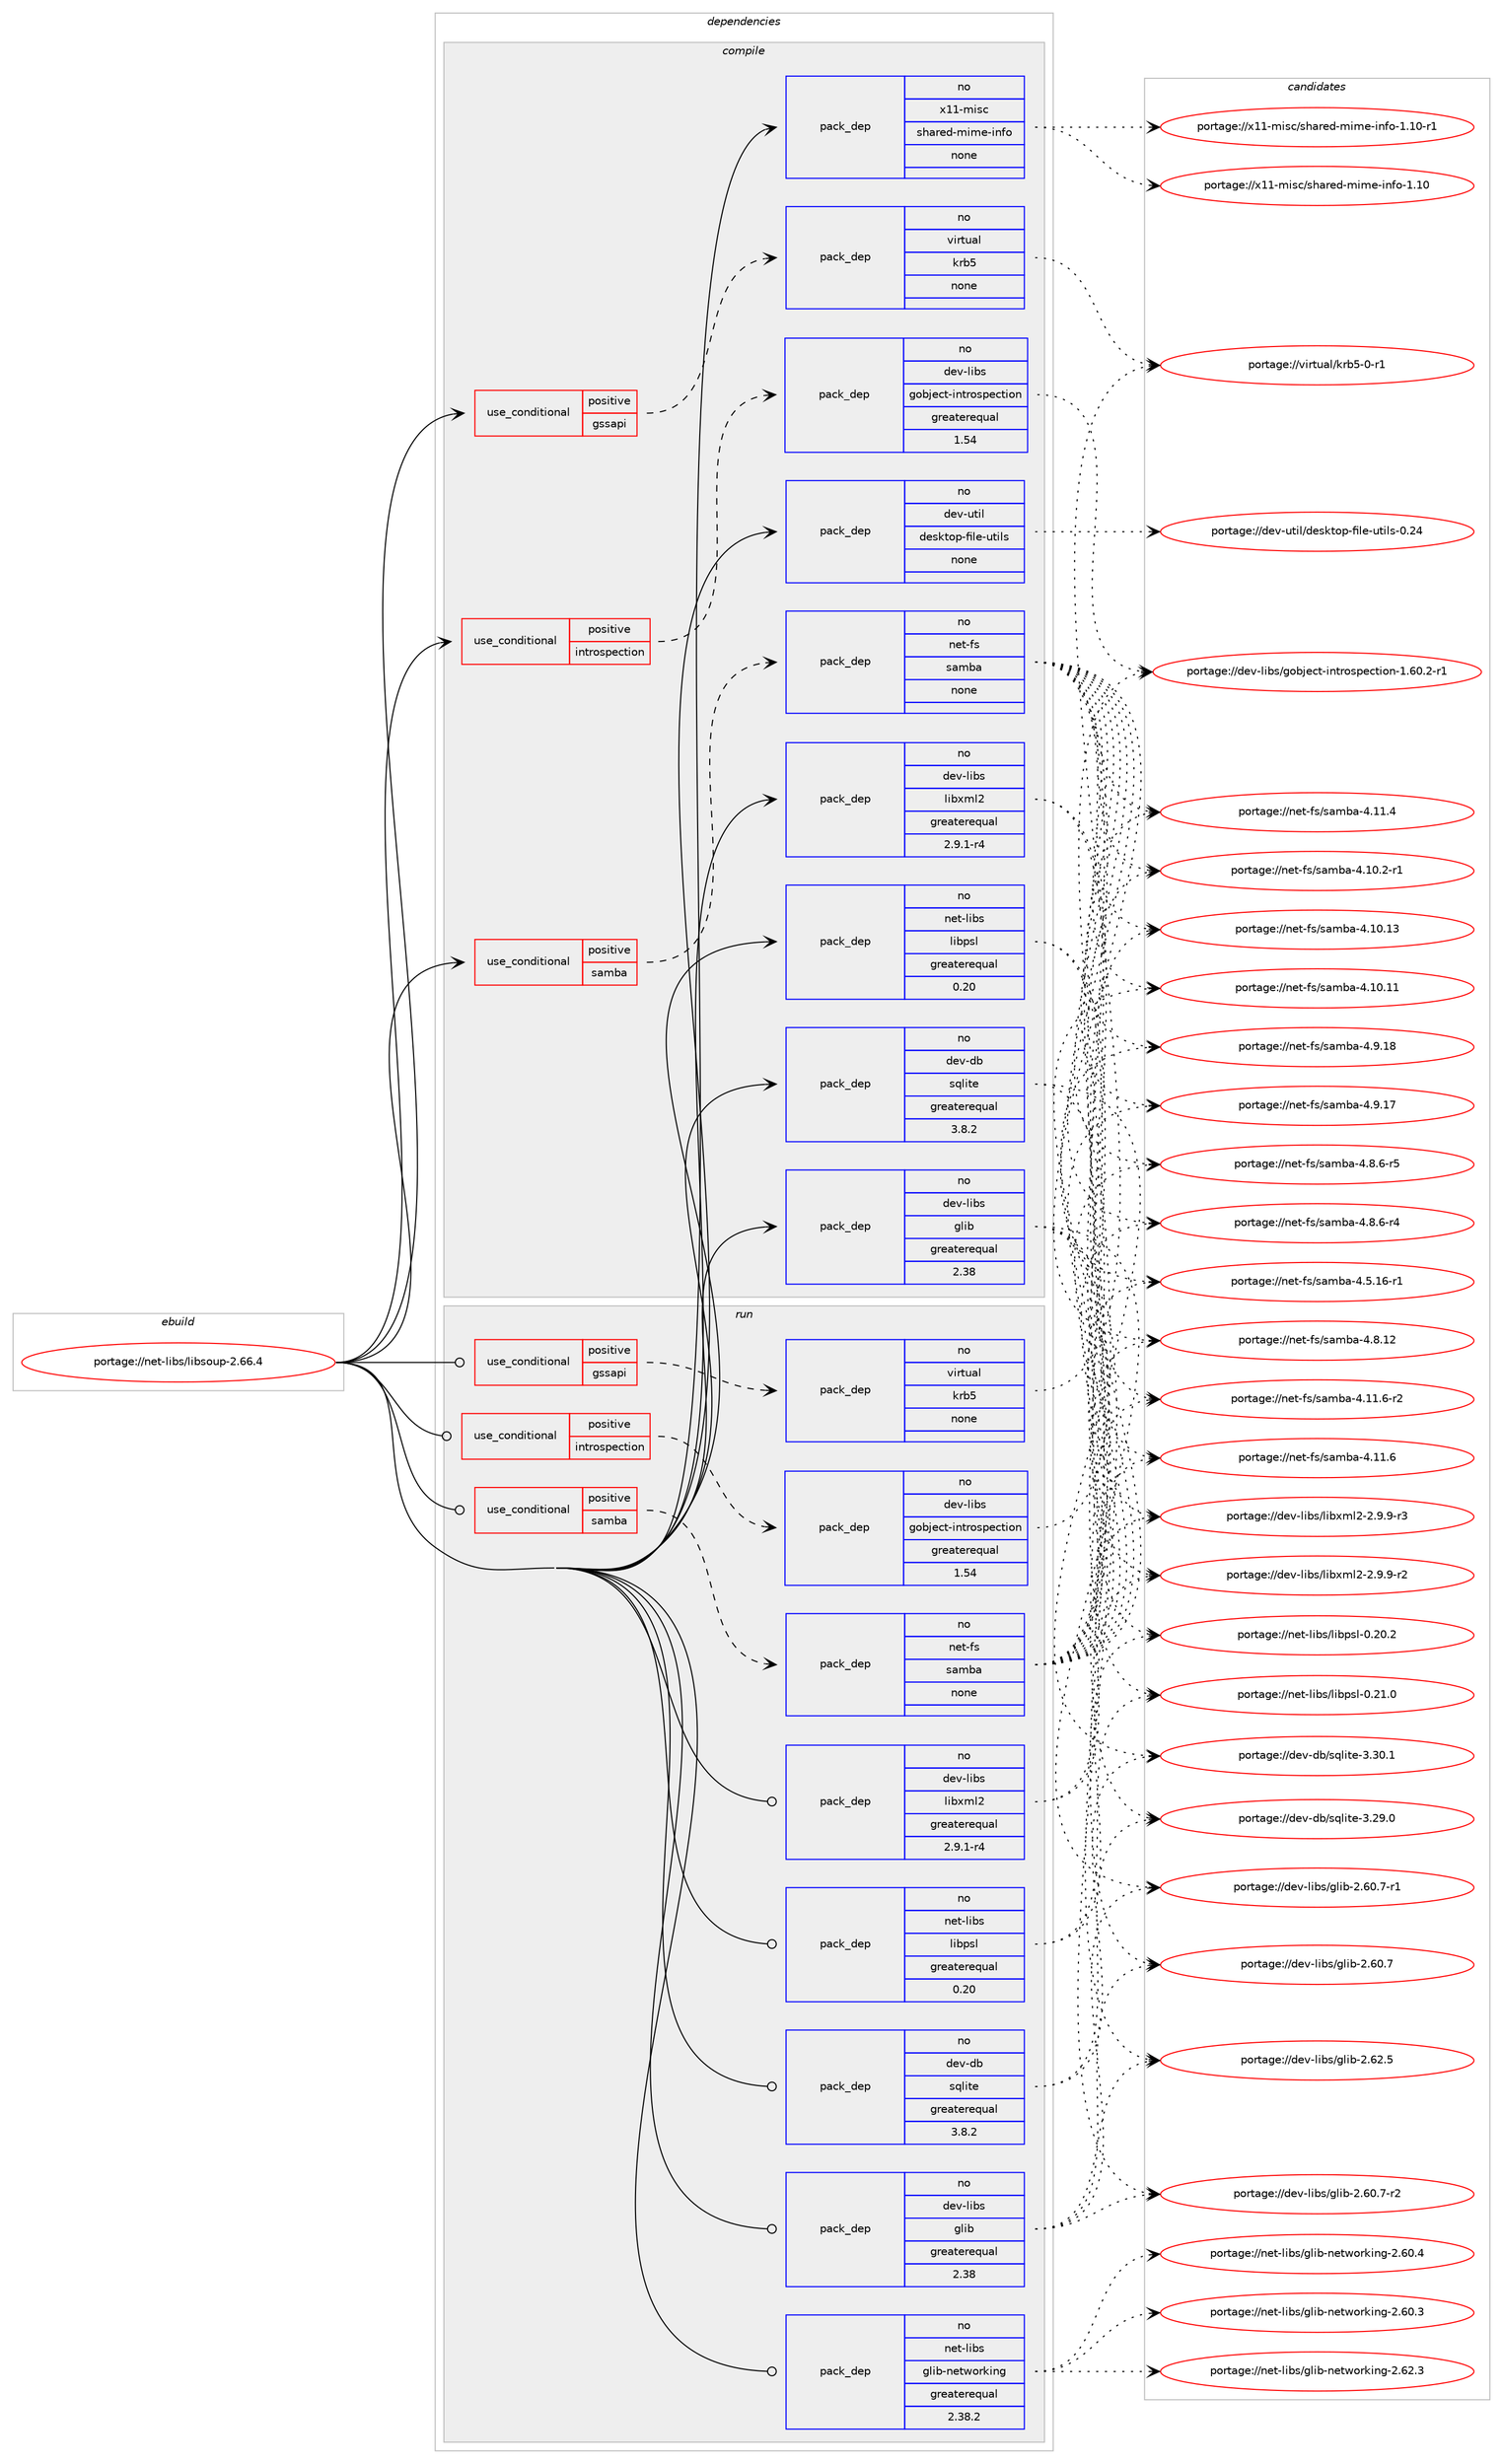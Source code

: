 digraph prolog {

# *************
# Graph options
# *************

newrank=true;
concentrate=true;
compound=true;
graph [rankdir=LR,fontname=Helvetica,fontsize=10,ranksep=1.5];#, ranksep=2.5, nodesep=0.2];
edge  [arrowhead=vee];
node  [fontname=Helvetica,fontsize=10];

# **********
# The ebuild
# **********

subgraph cluster_leftcol {
color=gray;
rank=same;
label=<<i>ebuild</i>>;
id [label="portage://net-libs/libsoup-2.66.4", color=red, width=4, href="../net-libs/libsoup-2.66.4.svg"];
}

# ****************
# The dependencies
# ****************

subgraph cluster_midcol {
color=gray;
label=<<i>dependencies</i>>;
subgraph cluster_compile {
fillcolor="#eeeeee";
style=filled;
label=<<i>compile</i>>;
subgraph cond19224 {
dependency87957 [label=<<TABLE BORDER="0" CELLBORDER="1" CELLSPACING="0" CELLPADDING="4"><TR><TD ROWSPAN="3" CELLPADDING="10">use_conditional</TD></TR><TR><TD>positive</TD></TR><TR><TD>gssapi</TD></TR></TABLE>>, shape=none, color=red];
subgraph pack67085 {
dependency87958 [label=<<TABLE BORDER="0" CELLBORDER="1" CELLSPACING="0" CELLPADDING="4" WIDTH="220"><TR><TD ROWSPAN="6" CELLPADDING="30">pack_dep</TD></TR><TR><TD WIDTH="110">no</TD></TR><TR><TD>virtual</TD></TR><TR><TD>krb5</TD></TR><TR><TD>none</TD></TR><TR><TD></TD></TR></TABLE>>, shape=none, color=blue];
}
dependency87957:e -> dependency87958:w [weight=20,style="dashed",arrowhead="vee"];
}
id:e -> dependency87957:w [weight=20,style="solid",arrowhead="vee"];
subgraph cond19225 {
dependency87959 [label=<<TABLE BORDER="0" CELLBORDER="1" CELLSPACING="0" CELLPADDING="4"><TR><TD ROWSPAN="3" CELLPADDING="10">use_conditional</TD></TR><TR><TD>positive</TD></TR><TR><TD>introspection</TD></TR></TABLE>>, shape=none, color=red];
subgraph pack67086 {
dependency87960 [label=<<TABLE BORDER="0" CELLBORDER="1" CELLSPACING="0" CELLPADDING="4" WIDTH="220"><TR><TD ROWSPAN="6" CELLPADDING="30">pack_dep</TD></TR><TR><TD WIDTH="110">no</TD></TR><TR><TD>dev-libs</TD></TR><TR><TD>gobject-introspection</TD></TR><TR><TD>greaterequal</TD></TR><TR><TD>1.54</TD></TR></TABLE>>, shape=none, color=blue];
}
dependency87959:e -> dependency87960:w [weight=20,style="dashed",arrowhead="vee"];
}
id:e -> dependency87959:w [weight=20,style="solid",arrowhead="vee"];
subgraph cond19226 {
dependency87961 [label=<<TABLE BORDER="0" CELLBORDER="1" CELLSPACING="0" CELLPADDING="4"><TR><TD ROWSPAN="3" CELLPADDING="10">use_conditional</TD></TR><TR><TD>positive</TD></TR><TR><TD>samba</TD></TR></TABLE>>, shape=none, color=red];
subgraph pack67087 {
dependency87962 [label=<<TABLE BORDER="0" CELLBORDER="1" CELLSPACING="0" CELLPADDING="4" WIDTH="220"><TR><TD ROWSPAN="6" CELLPADDING="30">pack_dep</TD></TR><TR><TD WIDTH="110">no</TD></TR><TR><TD>net-fs</TD></TR><TR><TD>samba</TD></TR><TR><TD>none</TD></TR><TR><TD></TD></TR></TABLE>>, shape=none, color=blue];
}
dependency87961:e -> dependency87962:w [weight=20,style="dashed",arrowhead="vee"];
}
id:e -> dependency87961:w [weight=20,style="solid",arrowhead="vee"];
subgraph pack67088 {
dependency87963 [label=<<TABLE BORDER="0" CELLBORDER="1" CELLSPACING="0" CELLPADDING="4" WIDTH="220"><TR><TD ROWSPAN="6" CELLPADDING="30">pack_dep</TD></TR><TR><TD WIDTH="110">no</TD></TR><TR><TD>dev-db</TD></TR><TR><TD>sqlite</TD></TR><TR><TD>greaterequal</TD></TR><TR><TD>3.8.2</TD></TR></TABLE>>, shape=none, color=blue];
}
id:e -> dependency87963:w [weight=20,style="solid",arrowhead="vee"];
subgraph pack67089 {
dependency87964 [label=<<TABLE BORDER="0" CELLBORDER="1" CELLSPACING="0" CELLPADDING="4" WIDTH="220"><TR><TD ROWSPAN="6" CELLPADDING="30">pack_dep</TD></TR><TR><TD WIDTH="110">no</TD></TR><TR><TD>dev-libs</TD></TR><TR><TD>glib</TD></TR><TR><TD>greaterequal</TD></TR><TR><TD>2.38</TD></TR></TABLE>>, shape=none, color=blue];
}
id:e -> dependency87964:w [weight=20,style="solid",arrowhead="vee"];
subgraph pack67090 {
dependency87965 [label=<<TABLE BORDER="0" CELLBORDER="1" CELLSPACING="0" CELLPADDING="4" WIDTH="220"><TR><TD ROWSPAN="6" CELLPADDING="30">pack_dep</TD></TR><TR><TD WIDTH="110">no</TD></TR><TR><TD>dev-libs</TD></TR><TR><TD>libxml2</TD></TR><TR><TD>greaterequal</TD></TR><TR><TD>2.9.1-r4</TD></TR></TABLE>>, shape=none, color=blue];
}
id:e -> dependency87965:w [weight=20,style="solid",arrowhead="vee"];
subgraph pack67091 {
dependency87966 [label=<<TABLE BORDER="0" CELLBORDER="1" CELLSPACING="0" CELLPADDING="4" WIDTH="220"><TR><TD ROWSPAN="6" CELLPADDING="30">pack_dep</TD></TR><TR><TD WIDTH="110">no</TD></TR><TR><TD>dev-util</TD></TR><TR><TD>desktop-file-utils</TD></TR><TR><TD>none</TD></TR><TR><TD></TD></TR></TABLE>>, shape=none, color=blue];
}
id:e -> dependency87966:w [weight=20,style="solid",arrowhead="vee"];
subgraph pack67092 {
dependency87967 [label=<<TABLE BORDER="0" CELLBORDER="1" CELLSPACING="0" CELLPADDING="4" WIDTH="220"><TR><TD ROWSPAN="6" CELLPADDING="30">pack_dep</TD></TR><TR><TD WIDTH="110">no</TD></TR><TR><TD>net-libs</TD></TR><TR><TD>libpsl</TD></TR><TR><TD>greaterequal</TD></TR><TR><TD>0.20</TD></TR></TABLE>>, shape=none, color=blue];
}
id:e -> dependency87967:w [weight=20,style="solid",arrowhead="vee"];
subgraph pack67093 {
dependency87968 [label=<<TABLE BORDER="0" CELLBORDER="1" CELLSPACING="0" CELLPADDING="4" WIDTH="220"><TR><TD ROWSPAN="6" CELLPADDING="30">pack_dep</TD></TR><TR><TD WIDTH="110">no</TD></TR><TR><TD>x11-misc</TD></TR><TR><TD>shared-mime-info</TD></TR><TR><TD>none</TD></TR><TR><TD></TD></TR></TABLE>>, shape=none, color=blue];
}
id:e -> dependency87968:w [weight=20,style="solid",arrowhead="vee"];
}
subgraph cluster_compileandrun {
fillcolor="#eeeeee";
style=filled;
label=<<i>compile and run</i>>;
}
subgraph cluster_run {
fillcolor="#eeeeee";
style=filled;
label=<<i>run</i>>;
subgraph cond19227 {
dependency87969 [label=<<TABLE BORDER="0" CELLBORDER="1" CELLSPACING="0" CELLPADDING="4"><TR><TD ROWSPAN="3" CELLPADDING="10">use_conditional</TD></TR><TR><TD>positive</TD></TR><TR><TD>gssapi</TD></TR></TABLE>>, shape=none, color=red];
subgraph pack67094 {
dependency87970 [label=<<TABLE BORDER="0" CELLBORDER="1" CELLSPACING="0" CELLPADDING="4" WIDTH="220"><TR><TD ROWSPAN="6" CELLPADDING="30">pack_dep</TD></TR><TR><TD WIDTH="110">no</TD></TR><TR><TD>virtual</TD></TR><TR><TD>krb5</TD></TR><TR><TD>none</TD></TR><TR><TD></TD></TR></TABLE>>, shape=none, color=blue];
}
dependency87969:e -> dependency87970:w [weight=20,style="dashed",arrowhead="vee"];
}
id:e -> dependency87969:w [weight=20,style="solid",arrowhead="odot"];
subgraph cond19228 {
dependency87971 [label=<<TABLE BORDER="0" CELLBORDER="1" CELLSPACING="0" CELLPADDING="4"><TR><TD ROWSPAN="3" CELLPADDING="10">use_conditional</TD></TR><TR><TD>positive</TD></TR><TR><TD>introspection</TD></TR></TABLE>>, shape=none, color=red];
subgraph pack67095 {
dependency87972 [label=<<TABLE BORDER="0" CELLBORDER="1" CELLSPACING="0" CELLPADDING="4" WIDTH="220"><TR><TD ROWSPAN="6" CELLPADDING="30">pack_dep</TD></TR><TR><TD WIDTH="110">no</TD></TR><TR><TD>dev-libs</TD></TR><TR><TD>gobject-introspection</TD></TR><TR><TD>greaterequal</TD></TR><TR><TD>1.54</TD></TR></TABLE>>, shape=none, color=blue];
}
dependency87971:e -> dependency87972:w [weight=20,style="dashed",arrowhead="vee"];
}
id:e -> dependency87971:w [weight=20,style="solid",arrowhead="odot"];
subgraph cond19229 {
dependency87973 [label=<<TABLE BORDER="0" CELLBORDER="1" CELLSPACING="0" CELLPADDING="4"><TR><TD ROWSPAN="3" CELLPADDING="10">use_conditional</TD></TR><TR><TD>positive</TD></TR><TR><TD>samba</TD></TR></TABLE>>, shape=none, color=red];
subgraph pack67096 {
dependency87974 [label=<<TABLE BORDER="0" CELLBORDER="1" CELLSPACING="0" CELLPADDING="4" WIDTH="220"><TR><TD ROWSPAN="6" CELLPADDING="30">pack_dep</TD></TR><TR><TD WIDTH="110">no</TD></TR><TR><TD>net-fs</TD></TR><TR><TD>samba</TD></TR><TR><TD>none</TD></TR><TR><TD></TD></TR></TABLE>>, shape=none, color=blue];
}
dependency87973:e -> dependency87974:w [weight=20,style="dashed",arrowhead="vee"];
}
id:e -> dependency87973:w [weight=20,style="solid",arrowhead="odot"];
subgraph pack67097 {
dependency87975 [label=<<TABLE BORDER="0" CELLBORDER="1" CELLSPACING="0" CELLPADDING="4" WIDTH="220"><TR><TD ROWSPAN="6" CELLPADDING="30">pack_dep</TD></TR><TR><TD WIDTH="110">no</TD></TR><TR><TD>dev-db</TD></TR><TR><TD>sqlite</TD></TR><TR><TD>greaterequal</TD></TR><TR><TD>3.8.2</TD></TR></TABLE>>, shape=none, color=blue];
}
id:e -> dependency87975:w [weight=20,style="solid",arrowhead="odot"];
subgraph pack67098 {
dependency87976 [label=<<TABLE BORDER="0" CELLBORDER="1" CELLSPACING="0" CELLPADDING="4" WIDTH="220"><TR><TD ROWSPAN="6" CELLPADDING="30">pack_dep</TD></TR><TR><TD WIDTH="110">no</TD></TR><TR><TD>dev-libs</TD></TR><TR><TD>glib</TD></TR><TR><TD>greaterequal</TD></TR><TR><TD>2.38</TD></TR></TABLE>>, shape=none, color=blue];
}
id:e -> dependency87976:w [weight=20,style="solid",arrowhead="odot"];
subgraph pack67099 {
dependency87977 [label=<<TABLE BORDER="0" CELLBORDER="1" CELLSPACING="0" CELLPADDING="4" WIDTH="220"><TR><TD ROWSPAN="6" CELLPADDING="30">pack_dep</TD></TR><TR><TD WIDTH="110">no</TD></TR><TR><TD>dev-libs</TD></TR><TR><TD>libxml2</TD></TR><TR><TD>greaterequal</TD></TR><TR><TD>2.9.1-r4</TD></TR></TABLE>>, shape=none, color=blue];
}
id:e -> dependency87977:w [weight=20,style="solid",arrowhead="odot"];
subgraph pack67100 {
dependency87978 [label=<<TABLE BORDER="0" CELLBORDER="1" CELLSPACING="0" CELLPADDING="4" WIDTH="220"><TR><TD ROWSPAN="6" CELLPADDING="30">pack_dep</TD></TR><TR><TD WIDTH="110">no</TD></TR><TR><TD>net-libs</TD></TR><TR><TD>glib-networking</TD></TR><TR><TD>greaterequal</TD></TR><TR><TD>2.38.2</TD></TR></TABLE>>, shape=none, color=blue];
}
id:e -> dependency87978:w [weight=20,style="solid",arrowhead="odot"];
subgraph pack67101 {
dependency87979 [label=<<TABLE BORDER="0" CELLBORDER="1" CELLSPACING="0" CELLPADDING="4" WIDTH="220"><TR><TD ROWSPAN="6" CELLPADDING="30">pack_dep</TD></TR><TR><TD WIDTH="110">no</TD></TR><TR><TD>net-libs</TD></TR><TR><TD>libpsl</TD></TR><TR><TD>greaterequal</TD></TR><TR><TD>0.20</TD></TR></TABLE>>, shape=none, color=blue];
}
id:e -> dependency87979:w [weight=20,style="solid",arrowhead="odot"];
}
}

# **************
# The candidates
# **************

subgraph cluster_choices {
rank=same;
color=gray;
label=<<i>candidates</i>>;

subgraph choice67085 {
color=black;
nodesep=1;
choice1181051141161179710847107114985345484511449 [label="portage://virtual/krb5-0-r1", color=red, width=4,href="../virtual/krb5-0-r1.svg"];
dependency87958:e -> choice1181051141161179710847107114985345484511449:w [style=dotted,weight="100"];
}
subgraph choice67086 {
color=black;
nodesep=1;
choice10010111845108105981154710311198106101991164510511011611411111511210199116105111110454946544846504511449 [label="portage://dev-libs/gobject-introspection-1.60.2-r1", color=red, width=4,href="../dev-libs/gobject-introspection-1.60.2-r1.svg"];
dependency87960:e -> choice10010111845108105981154710311198106101991164510511011611411111511210199116105111110454946544846504511449:w [style=dotted,weight="100"];
}
subgraph choice67087 {
color=black;
nodesep=1;
choice110101116451021154711597109989745524657464956 [label="portage://net-fs/samba-4.9.18", color=red, width=4,href="../net-fs/samba-4.9.18.svg"];
choice110101116451021154711597109989745524657464955 [label="portage://net-fs/samba-4.9.17", color=red, width=4,href="../net-fs/samba-4.9.17.svg"];
choice11010111645102115471159710998974552465646544511453 [label="portage://net-fs/samba-4.8.6-r5", color=red, width=4,href="../net-fs/samba-4.8.6-r5.svg"];
choice11010111645102115471159710998974552465646544511452 [label="portage://net-fs/samba-4.8.6-r4", color=red, width=4,href="../net-fs/samba-4.8.6-r4.svg"];
choice110101116451021154711597109989745524656464950 [label="portage://net-fs/samba-4.8.12", color=red, width=4,href="../net-fs/samba-4.8.12.svg"];
choice1101011164510211547115971099897455246534649544511449 [label="portage://net-fs/samba-4.5.16-r1", color=red, width=4,href="../net-fs/samba-4.5.16-r1.svg"];
choice1101011164510211547115971099897455246494946544511450 [label="portage://net-fs/samba-4.11.6-r2", color=red, width=4,href="../net-fs/samba-4.11.6-r2.svg"];
choice110101116451021154711597109989745524649494654 [label="portage://net-fs/samba-4.11.6", color=red, width=4,href="../net-fs/samba-4.11.6.svg"];
choice110101116451021154711597109989745524649494652 [label="portage://net-fs/samba-4.11.4", color=red, width=4,href="../net-fs/samba-4.11.4.svg"];
choice1101011164510211547115971099897455246494846504511449 [label="portage://net-fs/samba-4.10.2-r1", color=red, width=4,href="../net-fs/samba-4.10.2-r1.svg"];
choice11010111645102115471159710998974552464948464951 [label="portage://net-fs/samba-4.10.13", color=red, width=4,href="../net-fs/samba-4.10.13.svg"];
choice11010111645102115471159710998974552464948464949 [label="portage://net-fs/samba-4.10.11", color=red, width=4,href="../net-fs/samba-4.10.11.svg"];
dependency87962:e -> choice110101116451021154711597109989745524657464956:w [style=dotted,weight="100"];
dependency87962:e -> choice110101116451021154711597109989745524657464955:w [style=dotted,weight="100"];
dependency87962:e -> choice11010111645102115471159710998974552465646544511453:w [style=dotted,weight="100"];
dependency87962:e -> choice11010111645102115471159710998974552465646544511452:w [style=dotted,weight="100"];
dependency87962:e -> choice110101116451021154711597109989745524656464950:w [style=dotted,weight="100"];
dependency87962:e -> choice1101011164510211547115971099897455246534649544511449:w [style=dotted,weight="100"];
dependency87962:e -> choice1101011164510211547115971099897455246494946544511450:w [style=dotted,weight="100"];
dependency87962:e -> choice110101116451021154711597109989745524649494654:w [style=dotted,weight="100"];
dependency87962:e -> choice110101116451021154711597109989745524649494652:w [style=dotted,weight="100"];
dependency87962:e -> choice1101011164510211547115971099897455246494846504511449:w [style=dotted,weight="100"];
dependency87962:e -> choice11010111645102115471159710998974552464948464951:w [style=dotted,weight="100"];
dependency87962:e -> choice11010111645102115471159710998974552464948464949:w [style=dotted,weight="100"];
}
subgraph choice67088 {
color=black;
nodesep=1;
choice10010111845100984711511310810511610145514651484649 [label="portage://dev-db/sqlite-3.30.1", color=red, width=4,href="../dev-db/sqlite-3.30.1.svg"];
choice10010111845100984711511310810511610145514650574648 [label="portage://dev-db/sqlite-3.29.0", color=red, width=4,href="../dev-db/sqlite-3.29.0.svg"];
dependency87963:e -> choice10010111845100984711511310810511610145514651484649:w [style=dotted,weight="100"];
dependency87963:e -> choice10010111845100984711511310810511610145514650574648:w [style=dotted,weight="100"];
}
subgraph choice67089 {
color=black;
nodesep=1;
choice1001011184510810598115471031081059845504654504653 [label="portage://dev-libs/glib-2.62.5", color=red, width=4,href="../dev-libs/glib-2.62.5.svg"];
choice10010111845108105981154710310810598455046544846554511450 [label="portage://dev-libs/glib-2.60.7-r2", color=red, width=4,href="../dev-libs/glib-2.60.7-r2.svg"];
choice10010111845108105981154710310810598455046544846554511449 [label="portage://dev-libs/glib-2.60.7-r1", color=red, width=4,href="../dev-libs/glib-2.60.7-r1.svg"];
choice1001011184510810598115471031081059845504654484655 [label="portage://dev-libs/glib-2.60.7", color=red, width=4,href="../dev-libs/glib-2.60.7.svg"];
dependency87964:e -> choice1001011184510810598115471031081059845504654504653:w [style=dotted,weight="100"];
dependency87964:e -> choice10010111845108105981154710310810598455046544846554511450:w [style=dotted,weight="100"];
dependency87964:e -> choice10010111845108105981154710310810598455046544846554511449:w [style=dotted,weight="100"];
dependency87964:e -> choice1001011184510810598115471031081059845504654484655:w [style=dotted,weight="100"];
}
subgraph choice67090 {
color=black;
nodesep=1;
choice10010111845108105981154710810598120109108504550465746574511451 [label="portage://dev-libs/libxml2-2.9.9-r3", color=red, width=4,href="../dev-libs/libxml2-2.9.9-r3.svg"];
choice10010111845108105981154710810598120109108504550465746574511450 [label="portage://dev-libs/libxml2-2.9.9-r2", color=red, width=4,href="../dev-libs/libxml2-2.9.9-r2.svg"];
dependency87965:e -> choice10010111845108105981154710810598120109108504550465746574511451:w [style=dotted,weight="100"];
dependency87965:e -> choice10010111845108105981154710810598120109108504550465746574511450:w [style=dotted,weight="100"];
}
subgraph choice67091 {
color=black;
nodesep=1;
choice100101118451171161051084710010111510711611111245102105108101451171161051081154548465052 [label="portage://dev-util/desktop-file-utils-0.24", color=red, width=4,href="../dev-util/desktop-file-utils-0.24.svg"];
dependency87966:e -> choice100101118451171161051084710010111510711611111245102105108101451171161051081154548465052:w [style=dotted,weight="100"];
}
subgraph choice67092 {
color=black;
nodesep=1;
choice1101011164510810598115471081059811211510845484650494648 [label="portage://net-libs/libpsl-0.21.0", color=red, width=4,href="../net-libs/libpsl-0.21.0.svg"];
choice1101011164510810598115471081059811211510845484650484650 [label="portage://net-libs/libpsl-0.20.2", color=red, width=4,href="../net-libs/libpsl-0.20.2.svg"];
dependency87967:e -> choice1101011164510810598115471081059811211510845484650494648:w [style=dotted,weight="100"];
dependency87967:e -> choice1101011164510810598115471081059811211510845484650484650:w [style=dotted,weight="100"];
}
subgraph choice67093 {
color=black;
nodesep=1;
choice120494945109105115994711510497114101100451091051091014510511010211145494649484511449 [label="portage://x11-misc/shared-mime-info-1.10-r1", color=red, width=4,href="../x11-misc/shared-mime-info-1.10-r1.svg"];
choice12049494510910511599471151049711410110045109105109101451051101021114549464948 [label="portage://x11-misc/shared-mime-info-1.10", color=red, width=4,href="../x11-misc/shared-mime-info-1.10.svg"];
dependency87968:e -> choice120494945109105115994711510497114101100451091051091014510511010211145494649484511449:w [style=dotted,weight="100"];
dependency87968:e -> choice12049494510910511599471151049711410110045109105109101451051101021114549464948:w [style=dotted,weight="100"];
}
subgraph choice67094 {
color=black;
nodesep=1;
choice1181051141161179710847107114985345484511449 [label="portage://virtual/krb5-0-r1", color=red, width=4,href="../virtual/krb5-0-r1.svg"];
dependency87970:e -> choice1181051141161179710847107114985345484511449:w [style=dotted,weight="100"];
}
subgraph choice67095 {
color=black;
nodesep=1;
choice10010111845108105981154710311198106101991164510511011611411111511210199116105111110454946544846504511449 [label="portage://dev-libs/gobject-introspection-1.60.2-r1", color=red, width=4,href="../dev-libs/gobject-introspection-1.60.2-r1.svg"];
dependency87972:e -> choice10010111845108105981154710311198106101991164510511011611411111511210199116105111110454946544846504511449:w [style=dotted,weight="100"];
}
subgraph choice67096 {
color=black;
nodesep=1;
choice110101116451021154711597109989745524657464956 [label="portage://net-fs/samba-4.9.18", color=red, width=4,href="../net-fs/samba-4.9.18.svg"];
choice110101116451021154711597109989745524657464955 [label="portage://net-fs/samba-4.9.17", color=red, width=4,href="../net-fs/samba-4.9.17.svg"];
choice11010111645102115471159710998974552465646544511453 [label="portage://net-fs/samba-4.8.6-r5", color=red, width=4,href="../net-fs/samba-4.8.6-r5.svg"];
choice11010111645102115471159710998974552465646544511452 [label="portage://net-fs/samba-4.8.6-r4", color=red, width=4,href="../net-fs/samba-4.8.6-r4.svg"];
choice110101116451021154711597109989745524656464950 [label="portage://net-fs/samba-4.8.12", color=red, width=4,href="../net-fs/samba-4.8.12.svg"];
choice1101011164510211547115971099897455246534649544511449 [label="portage://net-fs/samba-4.5.16-r1", color=red, width=4,href="../net-fs/samba-4.5.16-r1.svg"];
choice1101011164510211547115971099897455246494946544511450 [label="portage://net-fs/samba-4.11.6-r2", color=red, width=4,href="../net-fs/samba-4.11.6-r2.svg"];
choice110101116451021154711597109989745524649494654 [label="portage://net-fs/samba-4.11.6", color=red, width=4,href="../net-fs/samba-4.11.6.svg"];
choice110101116451021154711597109989745524649494652 [label="portage://net-fs/samba-4.11.4", color=red, width=4,href="../net-fs/samba-4.11.4.svg"];
choice1101011164510211547115971099897455246494846504511449 [label="portage://net-fs/samba-4.10.2-r1", color=red, width=4,href="../net-fs/samba-4.10.2-r1.svg"];
choice11010111645102115471159710998974552464948464951 [label="portage://net-fs/samba-4.10.13", color=red, width=4,href="../net-fs/samba-4.10.13.svg"];
choice11010111645102115471159710998974552464948464949 [label="portage://net-fs/samba-4.10.11", color=red, width=4,href="../net-fs/samba-4.10.11.svg"];
dependency87974:e -> choice110101116451021154711597109989745524657464956:w [style=dotted,weight="100"];
dependency87974:e -> choice110101116451021154711597109989745524657464955:w [style=dotted,weight="100"];
dependency87974:e -> choice11010111645102115471159710998974552465646544511453:w [style=dotted,weight="100"];
dependency87974:e -> choice11010111645102115471159710998974552465646544511452:w [style=dotted,weight="100"];
dependency87974:e -> choice110101116451021154711597109989745524656464950:w [style=dotted,weight="100"];
dependency87974:e -> choice1101011164510211547115971099897455246534649544511449:w [style=dotted,weight="100"];
dependency87974:e -> choice1101011164510211547115971099897455246494946544511450:w [style=dotted,weight="100"];
dependency87974:e -> choice110101116451021154711597109989745524649494654:w [style=dotted,weight="100"];
dependency87974:e -> choice110101116451021154711597109989745524649494652:w [style=dotted,weight="100"];
dependency87974:e -> choice1101011164510211547115971099897455246494846504511449:w [style=dotted,weight="100"];
dependency87974:e -> choice11010111645102115471159710998974552464948464951:w [style=dotted,weight="100"];
dependency87974:e -> choice11010111645102115471159710998974552464948464949:w [style=dotted,weight="100"];
}
subgraph choice67097 {
color=black;
nodesep=1;
choice10010111845100984711511310810511610145514651484649 [label="portage://dev-db/sqlite-3.30.1", color=red, width=4,href="../dev-db/sqlite-3.30.1.svg"];
choice10010111845100984711511310810511610145514650574648 [label="portage://dev-db/sqlite-3.29.0", color=red, width=4,href="../dev-db/sqlite-3.29.0.svg"];
dependency87975:e -> choice10010111845100984711511310810511610145514651484649:w [style=dotted,weight="100"];
dependency87975:e -> choice10010111845100984711511310810511610145514650574648:w [style=dotted,weight="100"];
}
subgraph choice67098 {
color=black;
nodesep=1;
choice1001011184510810598115471031081059845504654504653 [label="portage://dev-libs/glib-2.62.5", color=red, width=4,href="../dev-libs/glib-2.62.5.svg"];
choice10010111845108105981154710310810598455046544846554511450 [label="portage://dev-libs/glib-2.60.7-r2", color=red, width=4,href="../dev-libs/glib-2.60.7-r2.svg"];
choice10010111845108105981154710310810598455046544846554511449 [label="portage://dev-libs/glib-2.60.7-r1", color=red, width=4,href="../dev-libs/glib-2.60.7-r1.svg"];
choice1001011184510810598115471031081059845504654484655 [label="portage://dev-libs/glib-2.60.7", color=red, width=4,href="../dev-libs/glib-2.60.7.svg"];
dependency87976:e -> choice1001011184510810598115471031081059845504654504653:w [style=dotted,weight="100"];
dependency87976:e -> choice10010111845108105981154710310810598455046544846554511450:w [style=dotted,weight="100"];
dependency87976:e -> choice10010111845108105981154710310810598455046544846554511449:w [style=dotted,weight="100"];
dependency87976:e -> choice1001011184510810598115471031081059845504654484655:w [style=dotted,weight="100"];
}
subgraph choice67099 {
color=black;
nodesep=1;
choice10010111845108105981154710810598120109108504550465746574511451 [label="portage://dev-libs/libxml2-2.9.9-r3", color=red, width=4,href="../dev-libs/libxml2-2.9.9-r3.svg"];
choice10010111845108105981154710810598120109108504550465746574511450 [label="portage://dev-libs/libxml2-2.9.9-r2", color=red, width=4,href="../dev-libs/libxml2-2.9.9-r2.svg"];
dependency87977:e -> choice10010111845108105981154710810598120109108504550465746574511451:w [style=dotted,weight="100"];
dependency87977:e -> choice10010111845108105981154710810598120109108504550465746574511450:w [style=dotted,weight="100"];
}
subgraph choice67100 {
color=black;
nodesep=1;
choice110101116451081059811547103108105984511010111611911111410710511010345504654504651 [label="portage://net-libs/glib-networking-2.62.3", color=red, width=4,href="../net-libs/glib-networking-2.62.3.svg"];
choice110101116451081059811547103108105984511010111611911111410710511010345504654484652 [label="portage://net-libs/glib-networking-2.60.4", color=red, width=4,href="../net-libs/glib-networking-2.60.4.svg"];
choice110101116451081059811547103108105984511010111611911111410710511010345504654484651 [label="portage://net-libs/glib-networking-2.60.3", color=red, width=4,href="../net-libs/glib-networking-2.60.3.svg"];
dependency87978:e -> choice110101116451081059811547103108105984511010111611911111410710511010345504654504651:w [style=dotted,weight="100"];
dependency87978:e -> choice110101116451081059811547103108105984511010111611911111410710511010345504654484652:w [style=dotted,weight="100"];
dependency87978:e -> choice110101116451081059811547103108105984511010111611911111410710511010345504654484651:w [style=dotted,weight="100"];
}
subgraph choice67101 {
color=black;
nodesep=1;
choice1101011164510810598115471081059811211510845484650494648 [label="portage://net-libs/libpsl-0.21.0", color=red, width=4,href="../net-libs/libpsl-0.21.0.svg"];
choice1101011164510810598115471081059811211510845484650484650 [label="portage://net-libs/libpsl-0.20.2", color=red, width=4,href="../net-libs/libpsl-0.20.2.svg"];
dependency87979:e -> choice1101011164510810598115471081059811211510845484650494648:w [style=dotted,weight="100"];
dependency87979:e -> choice1101011164510810598115471081059811211510845484650484650:w [style=dotted,weight="100"];
}
}

}
